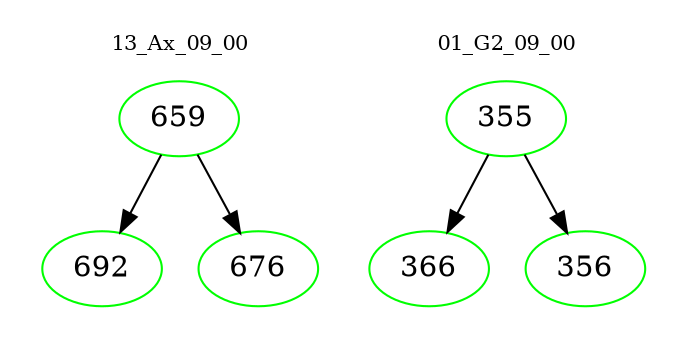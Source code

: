 digraph{
subgraph cluster_0 {
color = white
label = "13_Ax_09_00";
fontsize=10;
T0_659 [label="659", color="green"]
T0_659 -> T0_692 [color="black"]
T0_692 [label="692", color="green"]
T0_659 -> T0_676 [color="black"]
T0_676 [label="676", color="green"]
}
subgraph cluster_1 {
color = white
label = "01_G2_09_00";
fontsize=10;
T1_355 [label="355", color="green"]
T1_355 -> T1_366 [color="black"]
T1_366 [label="366", color="green"]
T1_355 -> T1_356 [color="black"]
T1_356 [label="356", color="green"]
}
}
